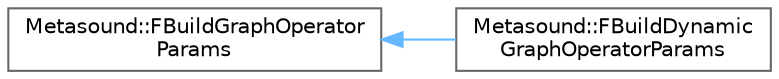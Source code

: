 digraph "Graphical Class Hierarchy"
{
 // INTERACTIVE_SVG=YES
 // LATEX_PDF_SIZE
  bgcolor="transparent";
  edge [fontname=Helvetica,fontsize=10,labelfontname=Helvetica,labelfontsize=10];
  node [fontname=Helvetica,fontsize=10,shape=box,height=0.2,width=0.4];
  rankdir="LR";
  Node0 [id="Node000000",label="Metasound::FBuildGraphOperator\lParams",height=0.2,width=0.4,color="grey40", fillcolor="white", style="filled",URL="$d9/df8/structMetasound_1_1FBuildGraphOperatorParams.html",tooltip="Parameters for building an operator from a graph."];
  Node0 -> Node1 [id="edge5667_Node000000_Node000001",dir="back",color="steelblue1",style="solid",tooltip=" "];
  Node1 [id="Node000001",label="Metasound::FBuildDynamic\lGraphOperatorParams",height=0.2,width=0.4,color="grey40", fillcolor="white", style="filled",URL="$d3/dda/structMetasound_1_1FBuildDynamicGraphOperatorParams.html",tooltip=" "];
}
